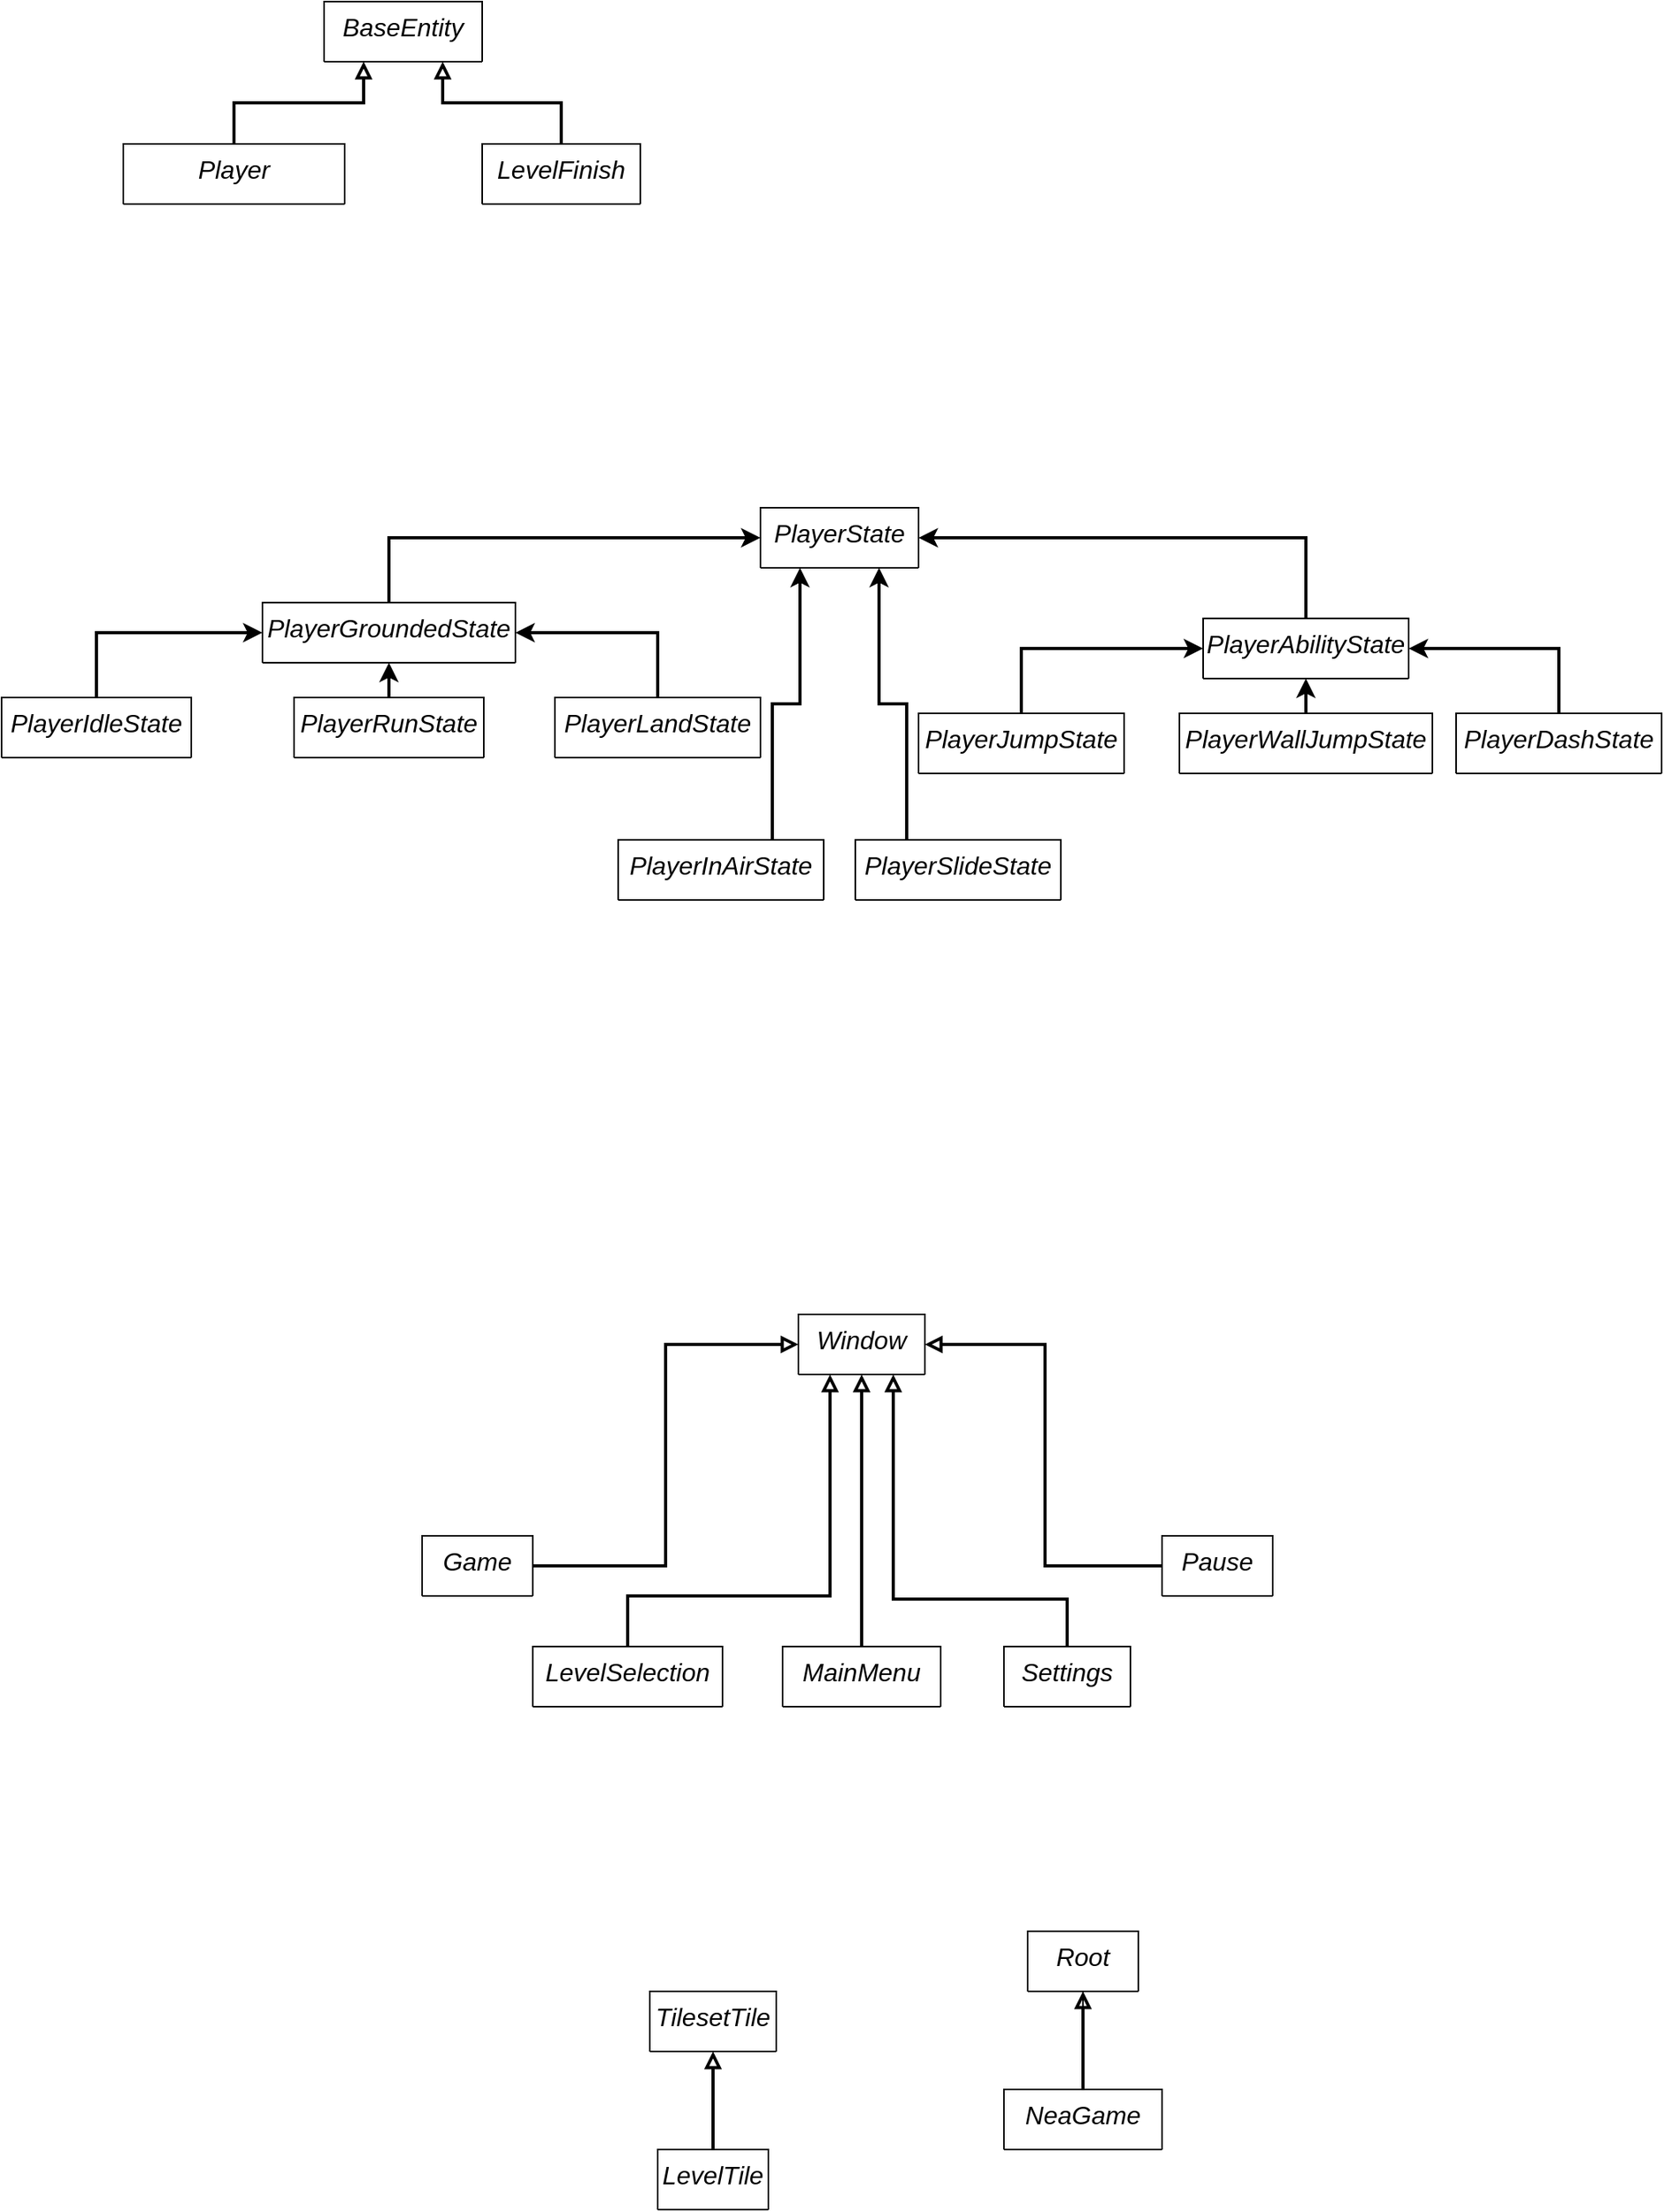 <mxfile version="20.8.16" type="device"><diagram id="C5RBs43oDa-KdzZeNtuy" name="Page-1"><mxGraphModel dx="989" dy="630" grid="1" gridSize="10" guides="1" tooltips="1" connect="1" arrows="1" fold="1" page="1" pageScale="1" pageWidth="827" pageHeight="1169" math="0" shadow="0"><root><mxCell id="WIyWlLk6GJQsqaUBKTNV-0"/><mxCell id="WIyWlLk6GJQsqaUBKTNV-1" parent="WIyWlLk6GJQsqaUBKTNV-0"/><mxCell id="GciXFBrOlo4UrPJkvzIw-128" style="edgeStyle=orthogonalEdgeStyle;rounded=0;sketch=0;orthogonalLoop=1;jettySize=auto;html=1;exitX=0.75;exitY=1;exitDx=0;exitDy=0;strokeWidth=2;startArrow=block;startFill=0;endArrow=none;endFill=0;startSize=6;endSize=6;fontSize=16;" parent="WIyWlLk6GJQsqaUBKTNV-1" source="GciXFBrOlo4UrPJkvzIw-4" target="GciXFBrOlo4UrPJkvzIw-5" edge="1"><mxGeometry relative="1" as="geometry"/></mxCell><mxCell id="GciXFBrOlo4UrPJkvzIw-4" value="BaseEntity" style="swimlane;fontStyle=2;align=center;verticalAlign=top;childLayout=stackLayout;horizontal=1;startSize=38;horizontalStack=0;resizeParent=1;resizeLast=0;collapsible=1;marginBottom=0;rounded=0;shadow=0;strokeWidth=1;fontSize=16;" parent="WIyWlLk6GJQsqaUBKTNV-1" vertex="1" collapsed="1"><mxGeometry x="214" y="40" width="100" height="38" as="geometry"><mxRectangle x="220" y="120" width="160" height="30" as="alternateBounds"/></mxGeometry></mxCell><mxCell id="GciXFBrOlo4UrPJkvzIw-5" value="LevelFinish" style="swimlane;fontStyle=2;align=center;verticalAlign=top;childLayout=stackLayout;horizontal=1;startSize=38;horizontalStack=0;resizeParent=1;resizeLast=0;collapsible=1;marginBottom=0;rounded=0;shadow=0;strokeWidth=1;fontSize=16;" parent="WIyWlLk6GJQsqaUBKTNV-1" vertex="1" collapsed="1"><mxGeometry x="314" y="130" width="100" height="38" as="geometry"><mxRectangle x="220" y="120" width="160" height="30" as="alternateBounds"/></mxGeometry></mxCell><mxCell id="GciXFBrOlo4UrPJkvzIw-8" value="Game" style="swimlane;fontStyle=2;align=center;verticalAlign=top;childLayout=stackLayout;horizontal=1;startSize=38;horizontalStack=0;resizeParent=1;resizeLast=0;collapsible=1;marginBottom=0;rounded=0;shadow=0;strokeWidth=1;fontSize=16;" parent="WIyWlLk6GJQsqaUBKTNV-1" vertex="1" collapsed="1"><mxGeometry x="276" y="1010" width="70" height="38" as="geometry"><mxRectangle x="220" y="120" width="160" height="30" as="alternateBounds"/></mxGeometry></mxCell><mxCell id="lEClMu0m9yzrfXKDtEDN-1" value="" style="edgeStyle=orthogonalEdgeStyle;rounded=0;orthogonalLoop=1;jettySize=auto;html=1;" edge="1" parent="WIyWlLk6GJQsqaUBKTNV-1" source="GciXFBrOlo4UrPJkvzIw-10"><mxGeometry relative="1" as="geometry"><mxPoint x="694" y="1378" as="targetPoint"/></mxGeometry></mxCell><mxCell id="GciXFBrOlo4UrPJkvzIw-10" value="Root" style="swimlane;fontStyle=2;align=center;verticalAlign=top;childLayout=stackLayout;horizontal=1;startSize=38;horizontalStack=0;resizeParent=1;resizeLast=0;collapsible=1;marginBottom=0;rounded=0;shadow=0;strokeWidth=1;fontSize=16;" parent="WIyWlLk6GJQsqaUBKTNV-1" vertex="1" collapsed="1"><mxGeometry x="659" y="1260" width="70" height="38" as="geometry"><mxRectangle x="220" y="120" width="160" height="30" as="alternateBounds"/></mxGeometry></mxCell><mxCell id="GciXFBrOlo4UrPJkvzIw-142" style="edgeStyle=orthogonalEdgeStyle;rounded=0;sketch=0;orthogonalLoop=1;jettySize=auto;html=1;exitX=0;exitY=0.5;exitDx=0;exitDy=0;entryX=1;entryY=0.5;entryDx=0;entryDy=0;strokeWidth=2;startArrow=block;startFill=0;endArrow=none;endFill=0;startSize=6;endSize=6;fontSize=16;" parent="WIyWlLk6GJQsqaUBKTNV-1" source="GciXFBrOlo4UrPJkvzIw-12" target="GciXFBrOlo4UrPJkvzIw-8" edge="1"><mxGeometry relative="1" as="geometry"/></mxCell><mxCell id="GciXFBrOlo4UrPJkvzIw-144" style="edgeStyle=orthogonalEdgeStyle;rounded=0;sketch=0;orthogonalLoop=1;jettySize=auto;html=1;exitX=0.25;exitY=1;exitDx=0;exitDy=0;entryX=0.5;entryY=0;entryDx=0;entryDy=0;strokeWidth=2;startArrow=block;startFill=0;endArrow=none;endFill=0;startSize=6;endSize=6;sourcePerimeterSpacing=-1;fontSize=16;" parent="WIyWlLk6GJQsqaUBKTNV-1" source="GciXFBrOlo4UrPJkvzIw-12" target="GciXFBrOlo4UrPJkvzIw-25" edge="1"><mxGeometry relative="1" as="geometry"><Array as="points"><mxPoint x="534" y="1048"/><mxPoint x="406" y="1048"/></Array></mxGeometry></mxCell><mxCell id="GciXFBrOlo4UrPJkvzIw-150" style="edgeStyle=orthogonalEdgeStyle;rounded=0;sketch=0;orthogonalLoop=1;jettySize=auto;html=1;exitX=0.75;exitY=1;exitDx=0;exitDy=0;entryX=0.5;entryY=0;entryDx=0;entryDy=0;strokeWidth=2;startArrow=block;startFill=0;endArrow=none;endFill=0;startSize=6;endSize=6;sourcePerimeterSpacing=-1;fontSize=16;" parent="WIyWlLk6GJQsqaUBKTNV-1" source="GciXFBrOlo4UrPJkvzIw-12" target="GciXFBrOlo4UrPJkvzIw-23" edge="1"><mxGeometry relative="1" as="geometry"><Array as="points"><mxPoint x="574" y="1050"/><mxPoint x="684" y="1050"/></Array></mxGeometry></mxCell><mxCell id="GciXFBrOlo4UrPJkvzIw-151" style="edgeStyle=orthogonalEdgeStyle;rounded=0;sketch=0;orthogonalLoop=1;jettySize=auto;html=1;exitX=1;exitY=0.5;exitDx=0;exitDy=0;entryX=0;entryY=0.5;entryDx=0;entryDy=0;strokeWidth=2;startArrow=block;startFill=0;endArrow=none;endFill=0;startSize=6;endSize=6;sourcePerimeterSpacing=-1;fontSize=16;" parent="WIyWlLk6GJQsqaUBKTNV-1" source="GciXFBrOlo4UrPJkvzIw-12" target="GciXFBrOlo4UrPJkvzIw-24" edge="1"><mxGeometry relative="1" as="geometry"><Array as="points"><mxPoint x="670" y="889"/><mxPoint x="670" y="1029"/></Array></mxGeometry></mxCell><mxCell id="fwOQrGakMDEYs2P1sZNv-44" style="edgeStyle=orthogonalEdgeStyle;rounded=0;orthogonalLoop=1;jettySize=auto;html=1;exitX=0.5;exitY=1;exitDx=0;exitDy=0;entryX=0.5;entryY=0;entryDx=0;entryDy=0;startArrow=block;startFill=0;endArrow=none;endFill=0;strokeWidth=2;" parent="WIyWlLk6GJQsqaUBKTNV-1" source="GciXFBrOlo4UrPJkvzIw-12" target="GciXFBrOlo4UrPJkvzIw-22" edge="1"><mxGeometry relative="1" as="geometry"/></mxCell><mxCell id="GciXFBrOlo4UrPJkvzIw-12" value="Window" style="swimlane;fontStyle=2;align=center;verticalAlign=top;childLayout=stackLayout;horizontal=1;startSize=38;horizontalStack=0;resizeParent=1;resizeLast=0;collapsible=1;marginBottom=0;rounded=0;shadow=0;strokeWidth=1;fontSize=16;" parent="WIyWlLk6GJQsqaUBKTNV-1" vertex="1" collapsed="1"><mxGeometry x="514" y="870" width="80" height="38" as="geometry"><mxRectangle x="220" y="120" width="160" height="30" as="alternateBounds"/></mxGeometry></mxCell><mxCell id="GciXFBrOlo4UrPJkvzIw-22" value="MainMenu" style="swimlane;fontStyle=2;align=center;verticalAlign=top;childLayout=stackLayout;horizontal=1;startSize=38;horizontalStack=0;resizeParent=1;resizeLast=0;collapsible=1;marginBottom=0;rounded=0;shadow=0;strokeWidth=1;fontSize=16;" parent="WIyWlLk6GJQsqaUBKTNV-1" vertex="1" collapsed="1"><mxGeometry x="504" y="1080" width="100" height="38" as="geometry"><mxRectangle x="220" y="120" width="160" height="30" as="alternateBounds"/></mxGeometry></mxCell><mxCell id="GciXFBrOlo4UrPJkvzIw-23" value="Settings" style="swimlane;fontStyle=2;align=center;verticalAlign=top;childLayout=stackLayout;horizontal=1;startSize=38;horizontalStack=0;resizeParent=1;resizeLast=0;collapsible=1;marginBottom=0;rounded=0;shadow=0;strokeWidth=1;fontSize=16;" parent="WIyWlLk6GJQsqaUBKTNV-1" vertex="1" collapsed="1"><mxGeometry x="644" y="1080" width="80" height="38" as="geometry"><mxRectangle x="220" y="120" width="160" height="30" as="alternateBounds"/></mxGeometry></mxCell><mxCell id="GciXFBrOlo4UrPJkvzIw-24" value="Pause&#10;" style="swimlane;fontStyle=2;align=center;verticalAlign=top;childLayout=stackLayout;horizontal=1;startSize=38;horizontalStack=0;resizeParent=1;resizeLast=0;collapsible=1;marginBottom=0;rounded=0;shadow=0;strokeWidth=1;fontSize=16;" parent="WIyWlLk6GJQsqaUBKTNV-1" vertex="1" collapsed="1"><mxGeometry x="744" y="1010" width="70" height="38" as="geometry"><mxRectangle x="220" y="120" width="160" height="30" as="alternateBounds"/></mxGeometry></mxCell><mxCell id="GciXFBrOlo4UrPJkvzIw-25" value="LevelSelection" style="swimlane;fontStyle=2;align=center;verticalAlign=top;childLayout=stackLayout;horizontal=1;startSize=38;horizontalStack=0;resizeParent=1;resizeLast=0;collapsible=1;marginBottom=0;rounded=0;shadow=0;strokeWidth=1;fontSize=16;" parent="WIyWlLk6GJQsqaUBKTNV-1" vertex="1" collapsed="1"><mxGeometry x="346" y="1080" width="120" height="38" as="geometry"><mxRectangle x="220" y="120" width="160" height="30" as="alternateBounds"/></mxGeometry></mxCell><mxCell id="GciXFBrOlo4UrPJkvzIw-43" style="edgeStyle=orthogonalEdgeStyle;rounded=0;orthogonalLoop=1;jettySize=auto;html=1;exitX=0.5;exitY=0;exitDx=0;exitDy=0;entryX=0.5;entryY=1;entryDx=0;entryDy=0;strokeWidth=2;fontSize=16;endArrow=block;endFill=0;" parent="WIyWlLk6GJQsqaUBKTNV-1" source="GciXFBrOlo4UrPJkvzIw-41" target="GciXFBrOlo4UrPJkvzIw-10" edge="1"><mxGeometry relative="1" as="geometry"/></mxCell><mxCell id="GciXFBrOlo4UrPJkvzIw-41" value="NeaGame" style="swimlane;fontStyle=2;align=center;verticalAlign=top;childLayout=stackLayout;horizontal=1;startSize=38;horizontalStack=0;resizeParent=1;resizeLast=0;collapsible=1;marginBottom=0;rounded=0;shadow=0;strokeWidth=1;fontSize=16;" parent="WIyWlLk6GJQsqaUBKTNV-1" vertex="1" collapsed="1"><mxGeometry x="644" y="1360" width="100" height="38" as="geometry"><mxRectangle x="220" y="120" width="160" height="30" as="alternateBounds"/></mxGeometry></mxCell><mxCell id="GciXFBrOlo4UrPJkvzIw-88" style="edgeStyle=orthogonalEdgeStyle;rounded=0;sketch=0;orthogonalLoop=1;jettySize=auto;html=1;exitX=0.5;exitY=0;exitDx=0;exitDy=0;entryX=0.25;entryY=1;entryDx=0;entryDy=0;strokeWidth=2;startArrow=none;startFill=0;endArrow=block;endFill=0;startSize=6;endSize=6;fontSize=16;" parent="WIyWlLk6GJQsqaUBKTNV-1" source="GciXFBrOlo4UrPJkvzIw-87" target="GciXFBrOlo4UrPJkvzIw-4" edge="1"><mxGeometry relative="1" as="geometry"/></mxCell><mxCell id="GciXFBrOlo4UrPJkvzIw-87" value="Player" style="swimlane;fontStyle=2;align=center;verticalAlign=top;childLayout=stackLayout;horizontal=1;startSize=38;horizontalStack=0;resizeParent=1;resizeLast=0;collapsible=1;marginBottom=0;rounded=0;shadow=0;strokeWidth=1;fontSize=16;" parent="WIyWlLk6GJQsqaUBKTNV-1" vertex="1" collapsed="1"><mxGeometry x="87" y="130" width="140" height="38" as="geometry"><mxRectangle x="220" y="120" width="160" height="30" as="alternateBounds"/></mxGeometry></mxCell><mxCell id="GciXFBrOlo4UrPJkvzIw-33" value="PlayerInAirState" style="swimlane;fontStyle=2;align=center;verticalAlign=top;childLayout=stackLayout;horizontal=1;startSize=38;horizontalStack=0;resizeParent=1;resizeLast=0;collapsible=1;marginBottom=0;rounded=0;shadow=0;strokeWidth=1;fontSize=16;" parent="WIyWlLk6GJQsqaUBKTNV-1" vertex="1" collapsed="1"><mxGeometry x="400" y="570" width="130" height="38" as="geometry"><mxRectangle x="220" y="120" width="160" height="30" as="alternateBounds"/></mxGeometry></mxCell><mxCell id="GciXFBrOlo4UrPJkvzIw-90" value="PlayerStateMachine" style="swimlane;fontStyle=2;align=center;verticalAlign=top;childLayout=stackLayout;horizontal=1;startSize=38;horizontalStack=0;resizeParent=1;resizeLast=0;collapsible=1;marginBottom=0;rounded=0;shadow=0;strokeWidth=1;" parent="GciXFBrOlo4UrPJkvzIw-33" vertex="1" collapsed="1"><mxGeometry x="65" y="-290" width="150" height="38" as="geometry"><mxRectangle x="220" y="120" width="160" height="30" as="alternateBounds"/></mxGeometry></mxCell><mxCell id="GciXFBrOlo4UrPJkvzIw-34" value="PlayerSlideState" style="swimlane;fontStyle=2;align=center;verticalAlign=top;childLayout=stackLayout;horizontal=1;startSize=38;horizontalStack=0;resizeParent=1;resizeLast=0;collapsible=1;marginBottom=0;rounded=0;shadow=0;strokeWidth=1;fontSize=16;" parent="WIyWlLk6GJQsqaUBKTNV-1" vertex="1" collapsed="1"><mxGeometry x="550" y="570" width="130" height="38" as="geometry"><mxRectangle x="220" y="120" width="160" height="30" as="alternateBounds"/></mxGeometry></mxCell><mxCell id="GciXFBrOlo4UrPJkvzIw-37" value="PlayerState" style="swimlane;fontStyle=2;align=center;verticalAlign=top;childLayout=stackLayout;horizontal=1;startSize=38;horizontalStack=0;resizeParent=1;resizeLast=0;collapsible=1;marginBottom=0;rounded=0;shadow=0;strokeWidth=1;fontSize=16;" parent="WIyWlLk6GJQsqaUBKTNV-1" vertex="1" collapsed="1"><mxGeometry x="490" y="360" width="100" height="38" as="geometry"><mxRectangle x="220" y="120" width="160" height="30" as="alternateBounds"/></mxGeometry></mxCell><mxCell id="GciXFBrOlo4UrPJkvzIw-54" value="" style="group;fontSize=16;" parent="WIyWlLk6GJQsqaUBKTNV-1" vertex="1" connectable="0"><mxGeometry x="590" y="430" width="470" height="98" as="geometry"/></mxCell><mxCell id="GciXFBrOlo4UrPJkvzIw-27" value="PlayerDashState" style="swimlane;fontStyle=2;align=center;verticalAlign=top;childLayout=stackLayout;horizontal=1;startSize=38;horizontalStack=0;resizeParent=1;resizeLast=0;collapsible=1;marginBottom=0;rounded=0;shadow=0;strokeWidth=1;fontSize=16;" parent="GciXFBrOlo4UrPJkvzIw-54" vertex="1" collapsed="1"><mxGeometry x="340" y="60" width="130" height="38" as="geometry"><mxRectangle x="220" y="120" width="160" height="30" as="alternateBounds"/></mxGeometry></mxCell><mxCell id="GciXFBrOlo4UrPJkvzIw-28" value="PlayerJumpState" style="swimlane;fontStyle=2;align=center;verticalAlign=top;childLayout=stackLayout;horizontal=1;startSize=38;horizontalStack=0;resizeParent=1;resizeLast=0;collapsible=1;marginBottom=0;rounded=0;shadow=0;strokeWidth=1;fontSize=16;" parent="GciXFBrOlo4UrPJkvzIw-54" vertex="1" collapsed="1"><mxGeometry y="60" width="130" height="38" as="geometry"><mxRectangle x="220" y="120" width="160" height="30" as="alternateBounds"/></mxGeometry></mxCell><mxCell id="GciXFBrOlo4UrPJkvzIw-29" value="PlayerWallJumpState" style="swimlane;fontStyle=2;align=center;verticalAlign=top;childLayout=stackLayout;horizontal=1;startSize=38;horizontalStack=0;resizeParent=1;resizeLast=0;collapsible=1;marginBottom=0;rounded=0;shadow=0;strokeWidth=1;fontSize=16;" parent="GciXFBrOlo4UrPJkvzIw-54" vertex="1" collapsed="1"><mxGeometry x="165" y="60" width="160" height="38" as="geometry"><mxRectangle x="220" y="120" width="160" height="30" as="alternateBounds"/></mxGeometry></mxCell><mxCell id="GciXFBrOlo4UrPJkvzIw-36" value="PlayerAbilityState" style="swimlane;fontStyle=2;align=center;verticalAlign=top;childLayout=stackLayout;horizontal=1;startSize=38;horizontalStack=0;resizeParent=1;resizeLast=0;collapsible=1;marginBottom=0;rounded=0;shadow=0;strokeWidth=1;fontSize=16;" parent="GciXFBrOlo4UrPJkvzIw-54" vertex="1" collapsed="1"><mxGeometry x="180" width="130" height="38" as="geometry"><mxRectangle x="220" y="120" width="160" height="30" as="alternateBounds"/></mxGeometry></mxCell><mxCell id="GciXFBrOlo4UrPJkvzIw-51" style="edgeStyle=orthogonalEdgeStyle;rounded=0;orthogonalLoop=1;jettySize=auto;html=1;exitX=0.5;exitY=0;exitDx=0;exitDy=0;entryX=0;entryY=0.5;entryDx=0;entryDy=0;strokeWidth=2;fontSize=16;" parent="GciXFBrOlo4UrPJkvzIw-54" source="GciXFBrOlo4UrPJkvzIw-28" target="GciXFBrOlo4UrPJkvzIw-36" edge="1"><mxGeometry relative="1" as="geometry"/></mxCell><mxCell id="GciXFBrOlo4UrPJkvzIw-52" style="edgeStyle=orthogonalEdgeStyle;rounded=0;orthogonalLoop=1;jettySize=auto;html=1;exitX=0.5;exitY=0;exitDx=0;exitDy=0;entryX=0.5;entryY=1;entryDx=0;entryDy=0;strokeWidth=2;fontSize=16;" parent="GciXFBrOlo4UrPJkvzIw-54" source="GciXFBrOlo4UrPJkvzIw-29" target="GciXFBrOlo4UrPJkvzIw-36" edge="1"><mxGeometry relative="1" as="geometry"/></mxCell><mxCell id="GciXFBrOlo4UrPJkvzIw-53" style="edgeStyle=orthogonalEdgeStyle;rounded=0;orthogonalLoop=1;jettySize=auto;html=1;exitX=0.5;exitY=0;exitDx=0;exitDy=0;entryX=1;entryY=0.5;entryDx=0;entryDy=0;strokeWidth=2;fontSize=16;" parent="GciXFBrOlo4UrPJkvzIw-54" source="GciXFBrOlo4UrPJkvzIw-27" target="GciXFBrOlo4UrPJkvzIw-36" edge="1"><mxGeometry relative="1" as="geometry"/></mxCell><mxCell id="GciXFBrOlo4UrPJkvzIw-56" style="edgeStyle=orthogonalEdgeStyle;rounded=0;orthogonalLoop=1;jettySize=auto;html=1;exitX=0.75;exitY=0;exitDx=0;exitDy=0;entryX=0.25;entryY=1;entryDx=0;entryDy=0;strokeWidth=2;fontSize=16;" parent="WIyWlLk6GJQsqaUBKTNV-1" source="GciXFBrOlo4UrPJkvzIw-33" target="GciXFBrOlo4UrPJkvzIw-37" edge="1"><mxGeometry relative="1" as="geometry"/></mxCell><mxCell id="GciXFBrOlo4UrPJkvzIw-57" style="edgeStyle=orthogonalEdgeStyle;rounded=0;orthogonalLoop=1;jettySize=auto;html=1;exitX=0.25;exitY=0;exitDx=0;exitDy=0;entryX=0.75;entryY=1;entryDx=0;entryDy=0;strokeWidth=2;fontSize=16;" parent="WIyWlLk6GJQsqaUBKTNV-1" source="GciXFBrOlo4UrPJkvzIw-34" target="GciXFBrOlo4UrPJkvzIw-37" edge="1"><mxGeometry relative="1" as="geometry"/></mxCell><mxCell id="GciXFBrOlo4UrPJkvzIw-49" style="edgeStyle=orthogonalEdgeStyle;rounded=0;orthogonalLoop=1;jettySize=auto;html=1;exitX=0.5;exitY=0;exitDx=0;exitDy=0;entryX=0;entryY=0.5;entryDx=0;entryDy=0;strokeWidth=2;fontSize=16;" parent="WIyWlLk6GJQsqaUBKTNV-1" source="GciXFBrOlo4UrPJkvzIw-35" target="GciXFBrOlo4UrPJkvzIw-37" edge="1"><mxGeometry relative="1" as="geometry"/></mxCell><mxCell id="GciXFBrOlo4UrPJkvzIw-55" style="edgeStyle=orthogonalEdgeStyle;rounded=0;orthogonalLoop=1;jettySize=auto;html=1;exitX=0.5;exitY=0;exitDx=0;exitDy=0;entryX=1;entryY=0.5;entryDx=0;entryDy=0;strokeWidth=2;fontSize=16;" parent="WIyWlLk6GJQsqaUBKTNV-1" source="GciXFBrOlo4UrPJkvzIw-36" target="GciXFBrOlo4UrPJkvzIw-37" edge="1"><mxGeometry relative="1" as="geometry"/></mxCell><mxCell id="GciXFBrOlo4UrPJkvzIw-30" value="PlayerRunState" style="swimlane;fontStyle=2;align=center;verticalAlign=top;childLayout=stackLayout;horizontal=1;startSize=38;horizontalStack=0;resizeParent=1;resizeLast=0;collapsible=1;marginBottom=0;rounded=0;shadow=0;strokeWidth=1;fontSize=16;" parent="WIyWlLk6GJQsqaUBKTNV-1" vertex="1" collapsed="1"><mxGeometry x="195" y="480" width="120" height="38" as="geometry"><mxRectangle x="220" y="120" width="160" height="30" as="alternateBounds"/></mxGeometry></mxCell><mxCell id="GciXFBrOlo4UrPJkvzIw-31" value="PlayerIdleState" style="swimlane;fontStyle=2;align=center;verticalAlign=top;childLayout=stackLayout;horizontal=1;startSize=38;horizontalStack=0;resizeParent=1;resizeLast=0;collapsible=1;marginBottom=0;rounded=0;shadow=0;strokeWidth=1;fontSize=16;" parent="WIyWlLk6GJQsqaUBKTNV-1" vertex="1" collapsed="1"><mxGeometry x="10" y="480" width="120" height="38" as="geometry"><mxRectangle x="220" y="120" width="160" height="30" as="alternateBounds"/></mxGeometry></mxCell><mxCell id="GciXFBrOlo4UrPJkvzIw-32" value="PlayerLandState" style="swimlane;fontStyle=2;align=center;verticalAlign=top;childLayout=stackLayout;horizontal=1;startSize=38;horizontalStack=0;resizeParent=1;resizeLast=0;collapsible=1;marginBottom=0;rounded=0;shadow=0;strokeWidth=1;fontSize=16;" parent="WIyWlLk6GJQsqaUBKTNV-1" vertex="1" collapsed="1"><mxGeometry x="360" y="480" width="130" height="38" as="geometry"><mxRectangle x="220" y="120" width="160" height="30" as="alternateBounds"/></mxGeometry></mxCell><mxCell id="GciXFBrOlo4UrPJkvzIw-35" value="PlayerGroundedState" style="swimlane;fontStyle=2;align=center;verticalAlign=top;childLayout=stackLayout;horizontal=1;startSize=38;horizontalStack=0;resizeParent=1;resizeLast=0;collapsible=1;marginBottom=0;rounded=0;shadow=0;strokeWidth=1;fontSize=16;" parent="WIyWlLk6GJQsqaUBKTNV-1" vertex="1" collapsed="1"><mxGeometry x="175" y="420" width="160" height="38" as="geometry"><mxRectangle x="220" y="120" width="160" height="30" as="alternateBounds"/></mxGeometry></mxCell><mxCell id="GciXFBrOlo4UrPJkvzIw-46" style="edgeStyle=orthogonalEdgeStyle;rounded=0;orthogonalLoop=1;jettySize=auto;html=1;exitX=0.5;exitY=0;exitDx=0;exitDy=0;entryX=0.5;entryY=1;entryDx=0;entryDy=0;strokeWidth=2;fontSize=16;" parent="WIyWlLk6GJQsqaUBKTNV-1" source="GciXFBrOlo4UrPJkvzIw-30" target="GciXFBrOlo4UrPJkvzIw-35" edge="1"><mxGeometry relative="1" as="geometry"/></mxCell><mxCell id="GciXFBrOlo4UrPJkvzIw-45" style="edgeStyle=orthogonalEdgeStyle;rounded=0;orthogonalLoop=1;jettySize=auto;html=1;exitX=0.5;exitY=0;exitDx=0;exitDy=0;entryX=0;entryY=0.5;entryDx=0;entryDy=0;strokeWidth=2;fontSize=16;" parent="WIyWlLk6GJQsqaUBKTNV-1" source="GciXFBrOlo4UrPJkvzIw-31" target="GciXFBrOlo4UrPJkvzIw-35" edge="1"><mxGeometry relative="1" as="geometry"/></mxCell><mxCell id="GciXFBrOlo4UrPJkvzIw-47" style="edgeStyle=orthogonalEdgeStyle;rounded=0;orthogonalLoop=1;jettySize=auto;html=1;exitX=0.5;exitY=0;exitDx=0;exitDy=0;entryX=1;entryY=0.5;entryDx=0;entryDy=0;strokeWidth=2;fontSize=16;" parent="WIyWlLk6GJQsqaUBKTNV-1" source="GciXFBrOlo4UrPJkvzIw-32" target="GciXFBrOlo4UrPJkvzIw-35" edge="1"><mxGeometry relative="1" as="geometry"/></mxCell><mxCell id="lEClMu0m9yzrfXKDtEDN-2" value="TilesetTile" style="swimlane;fontStyle=2;align=center;verticalAlign=top;childLayout=stackLayout;horizontal=1;startSize=38;horizontalStack=0;resizeParent=1;resizeLast=0;collapsible=1;marginBottom=0;rounded=0;shadow=0;strokeWidth=1;fontSize=16;" vertex="1" collapsed="1" parent="WIyWlLk6GJQsqaUBKTNV-1"><mxGeometry x="420" y="1298" width="80" height="38" as="geometry"><mxRectangle x="220" y="120" width="160" height="30" as="alternateBounds"/></mxGeometry></mxCell><mxCell id="lEClMu0m9yzrfXKDtEDN-3" style="edgeStyle=orthogonalEdgeStyle;rounded=0;orthogonalLoop=1;jettySize=auto;html=1;exitX=0.5;exitY=0;exitDx=0;exitDy=0;entryX=0.5;entryY=1;entryDx=0;entryDy=0;strokeWidth=2;fontSize=16;endArrow=block;endFill=0;" edge="1" parent="WIyWlLk6GJQsqaUBKTNV-1" target="lEClMu0m9yzrfXKDtEDN-2" source="lEClMu0m9yzrfXKDtEDN-4"><mxGeometry relative="1" as="geometry"><mxPoint x="455" y="1398" as="sourcePoint"/></mxGeometry></mxCell><mxCell id="lEClMu0m9yzrfXKDtEDN-4" value="LevelTile" style="swimlane;fontStyle=2;align=center;verticalAlign=top;childLayout=stackLayout;horizontal=1;startSize=38;horizontalStack=0;resizeParent=1;resizeLast=0;collapsible=1;marginBottom=0;rounded=0;shadow=0;strokeWidth=1;fontSize=16;" vertex="1" collapsed="1" parent="WIyWlLk6GJQsqaUBKTNV-1"><mxGeometry x="425" y="1398" width="70" height="38" as="geometry"><mxRectangle x="220" y="120" width="160" height="30" as="alternateBounds"/></mxGeometry></mxCell></root></mxGraphModel></diagram></mxfile>